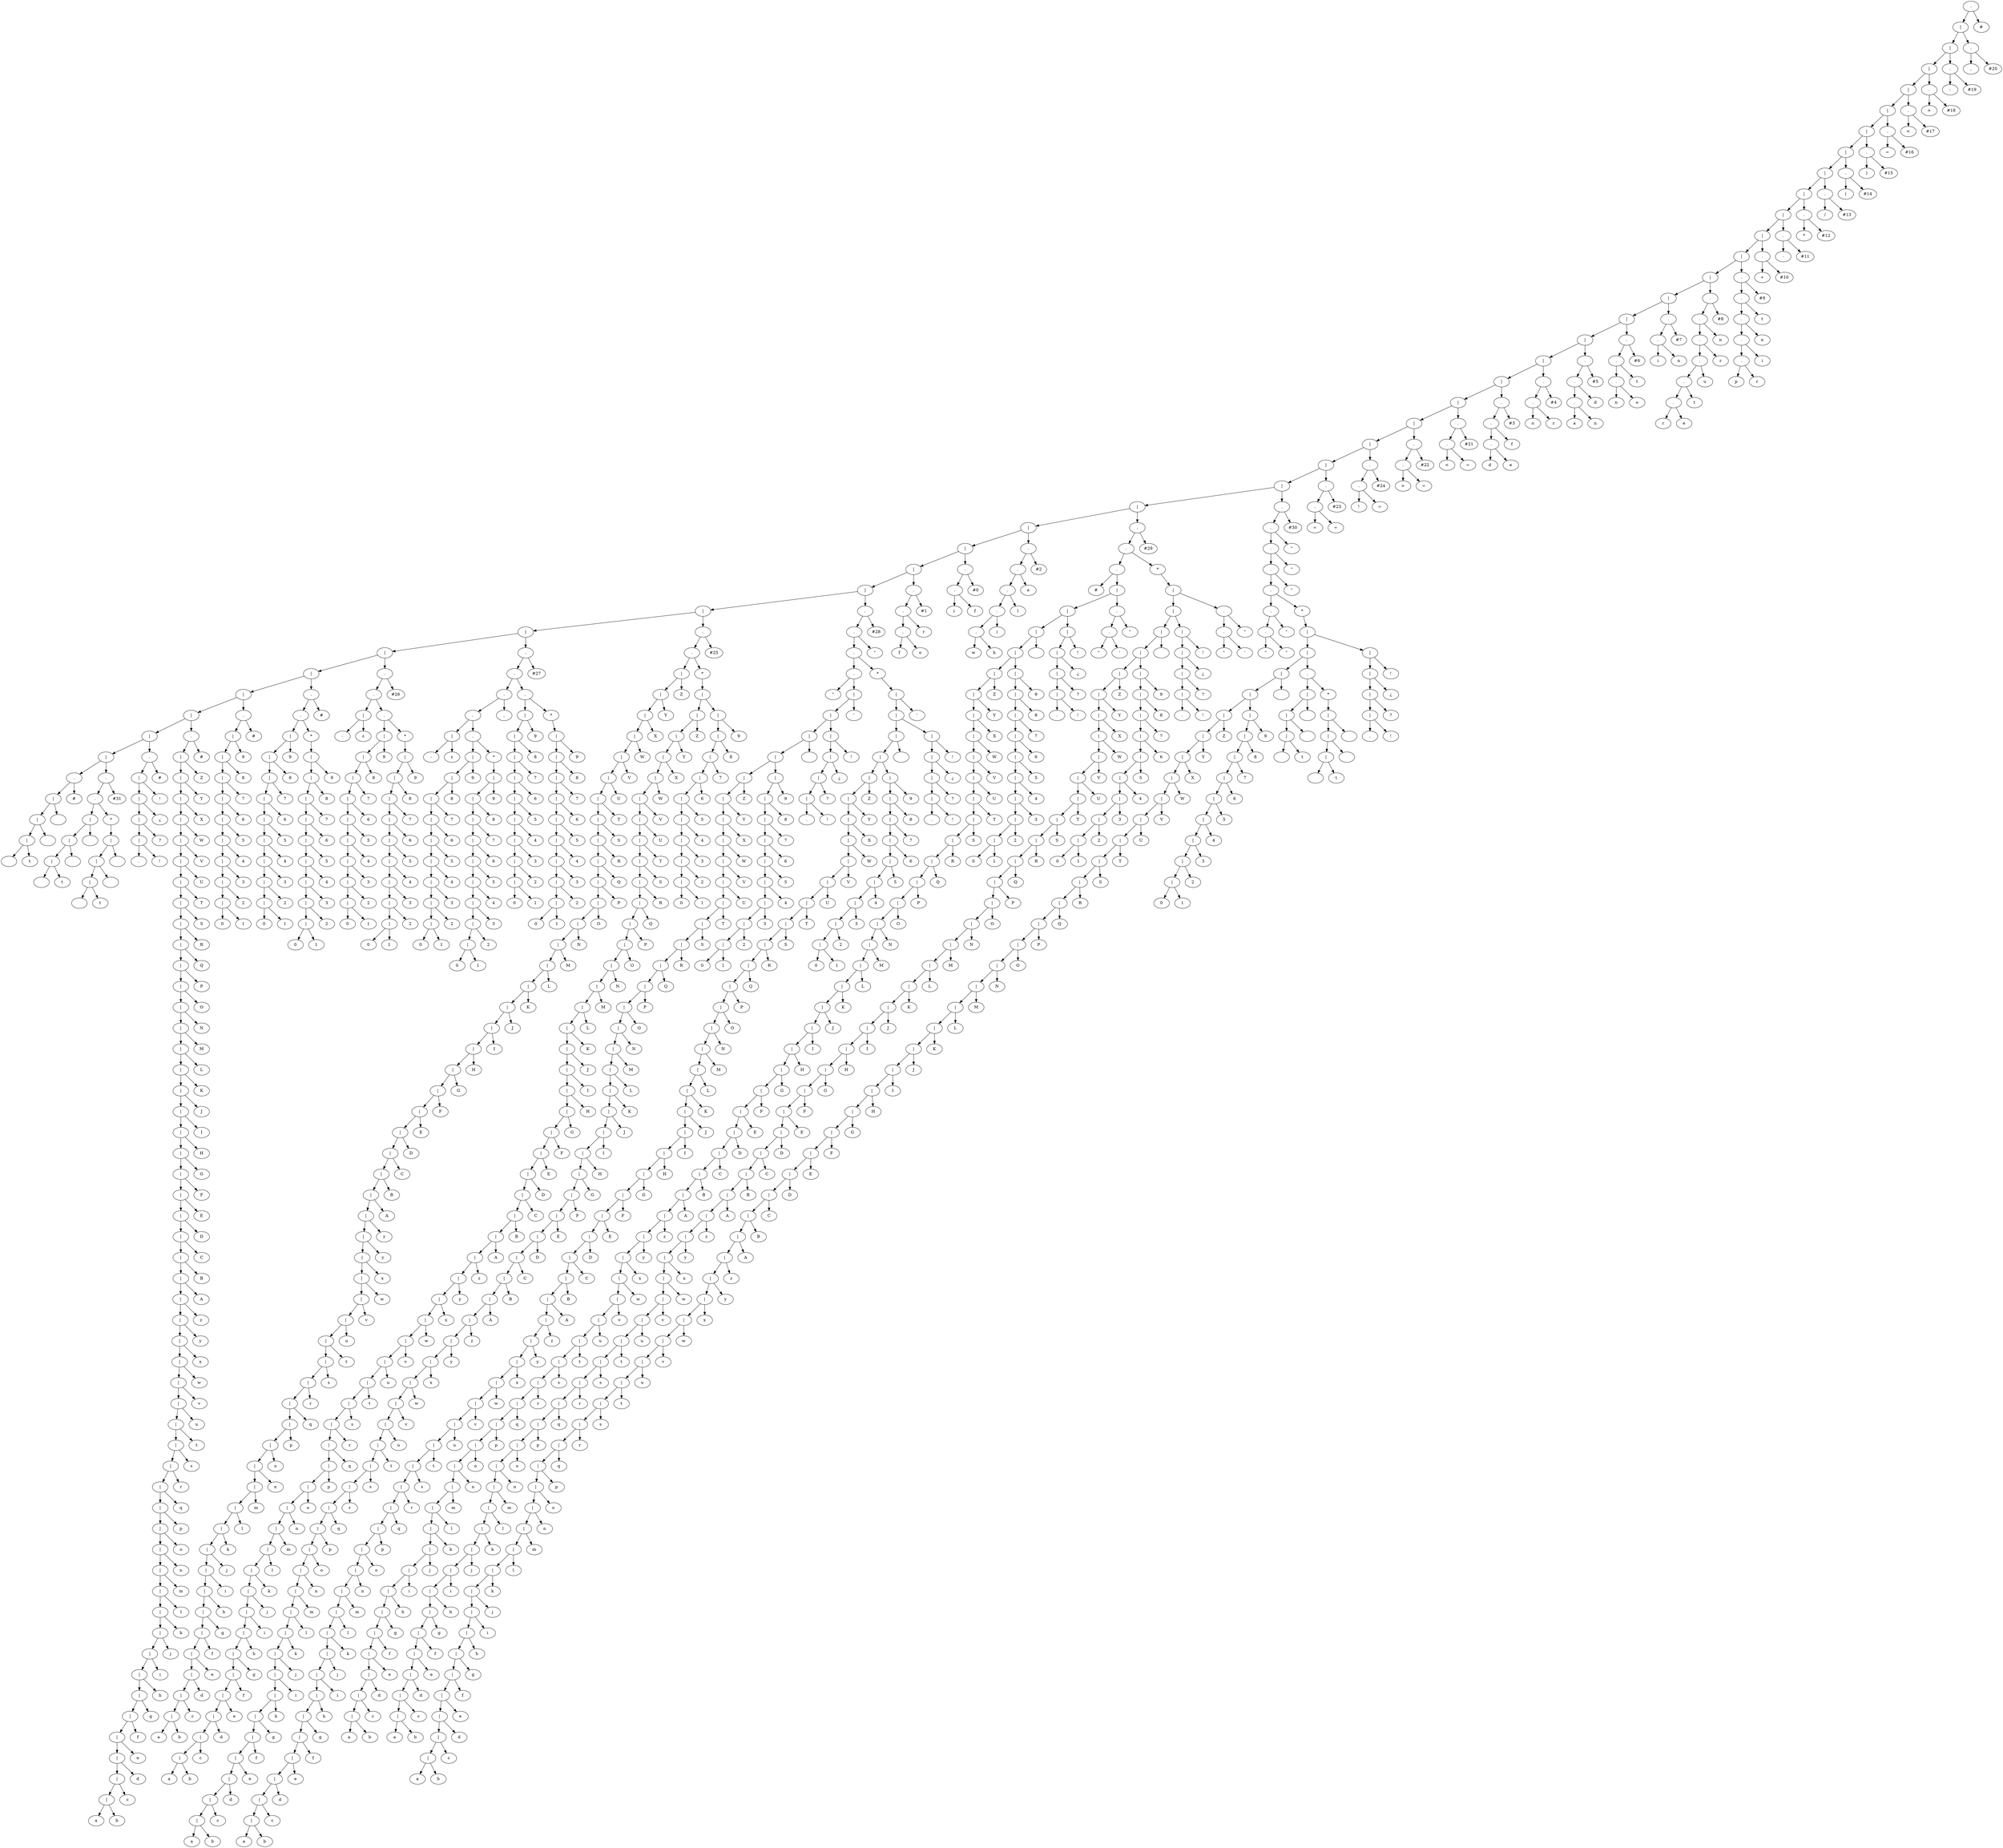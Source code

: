 digraph "AASintacticTree/SintacticTree" {
	A0 [label="."]
	A1 [label="|"]
	A2 [label="|"]
	A3 [label="|"]
	A4 [label="|"]
	A5 [label="|"]
	A6 [label="|"]
	A7 [label="|"]
	A8 [label="|"]
	A9 [label="|"]
	A10 [label="|"]
	A11 [label="|"]
	A12 [label="|"]
	A13 [label="|"]
	A14 [label="|"]
	A15 [label="|"]
	A16 [label="|"]
	A17 [label="|"]
	A18 [label="|"]
	A19 [label="|"]
	A20 [label="|"]
	A21 [label="|"]
	A22 [label="|"]
	A23 [label="|"]
	A24 [label="|"]
	A25 [label="|"]
	A26 [label="|"]
	A27 [label="|"]
	A28 [label="|"]
	A29 [label="|"]
	A30 [label="|"]
	A31 [label="|"]
	A32 [label="|"]
	A33 [label="|"]
	A34 [label="|"]
	A35 [label="|"]
	A36 [label="|"]
	A37 [label="."]
	A38 [label="|"]
	A39 [label="|"]
	A40 [label="|"]
	A41 [label=" "]
	A42 [label="\t"]
	A43 [label="\n"]
	A44 [label="\r"]
	A45 [label="#"]
	A46 [label="."]
	A47 [label="."]
	A48 [label="|"]
	A49 [label="|"]
	A50 [label="|"]
	A51 [label=" "]
	A52 [label="\t"]
	A53 [label="\n"]
	A54 [label="\r"]
	A55 [label="*"]
	A56 [label="|"]
	A57 [label="|"]
	A58 [label="|"]
	A59 [label=" "]
	A60 [label="\t"]
	A61 [label="\n"]
	A62 [label="\r"]
	A63 [label="#31"]
	A64 [label="."]
	A65 [label="|"]
	A66 [label="|"]
	A67 [label="|"]
	A68 [label="|"]
	A69 [label="\."]
	A70 [label="!"]
	A71 [label="\?"]
	A72 [label="¿"]
	A73 [label="!"]
	A74 [label="#"]
	A75 [label="."]
	A76 [label="|"]
	A77 [label="|"]
	A78 [label="|"]
	A79 [label="|"]
	A80 [label="|"]
	A81 [label="|"]
	A82 [label="|"]
	A83 [label="|"]
	A84 [label="|"]
	A85 [label="|"]
	A86 [label="|"]
	A87 [label="|"]
	A88 [label="|"]
	A89 [label="|"]
	A90 [label="|"]
	A91 [label="|"]
	A92 [label="|"]
	A93 [label="|"]
	A94 [label="|"]
	A95 [label="|"]
	A96 [label="|"]
	A97 [label="|"]
	A98 [label="|"]
	A99 [label="|"]
	A100 [label="|"]
	A101 [label="|"]
	A102 [label="|"]
	A103 [label="|"]
	A104 [label="|"]
	A105 [label="|"]
	A106 [label="|"]
	A107 [label="|"]
	A108 [label="|"]
	A109 [label="|"]
	A110 [label="|"]
	A111 [label="|"]
	A112 [label="|"]
	A113 [label="|"]
	A114 [label="|"]
	A115 [label="|"]
	A116 [label="|"]
	A117 [label="|"]
	A118 [label="|"]
	A119 [label="|"]
	A120 [label="|"]
	A121 [label="|"]
	A122 [label="|"]
	A123 [label="|"]
	A124 [label="|"]
	A125 [label="|"]
	A126 [label="|"]
	A127 [label=a]
	A128 [label=b]
	A129 [label=c]
	A130 [label=d]
	A131 [label=e]
	A132 [label=f]
	A133 [label=g]
	A134 [label=h]
	A135 [label=i]
	A136 [label=j]
	A137 [label=k]
	A138 [label=l]
	A139 [label=m]
	A140 [label=n]
	A141 [label=o]
	A142 [label=p]
	A143 [label=q]
	A144 [label=r]
	A145 [label=s]
	A146 [label=t]
	A147 [label=u]
	A148 [label=v]
	A149 [label=w]
	A150 [label=x]
	A151 [label=y]
	A152 [label=z]
	A153 [label=A]
	A154 [label=B]
	A155 [label=C]
	A156 [label=D]
	A157 [label=E]
	A158 [label=F]
	A159 [label=G]
	A160 [label=H]
	A161 [label=I]
	A162 [label=J]
	A163 [label=K]
	A164 [label=L]
	A165 [label=M]
	A166 [label=N]
	A167 [label=O]
	A168 [label=P]
	A169 [label=Q]
	A170 [label=R]
	A171 [label=S]
	A172 [label=T]
	A173 [label=U]
	A174 [label=V]
	A175 [label=W]
	A176 [label=X]
	A177 [label=Y]
	A178 [label=Z]
	A179 [label="#"]
	A180 [label="."]
	A181 [label="|"]
	A182 [label="|"]
	A183 [label="|"]
	A184 [label="|"]
	A185 [label="|"]
	A186 [label="|"]
	A187 [label="|"]
	A188 [label="|"]
	A189 [label="|"]
	A190 [label=0]
	A191 [label=1]
	A192 [label=2]
	A193 [label=3]
	A194 [label=4]
	A195 [label=5]
	A196 [label=6]
	A197 [label=7]
	A198 [label=8]
	A199 [label=9]
	A200 [label="#"]
	A201 [label="."]
	A202 [label="."]
	A203 [label="|"]
	A204 [label="|"]
	A205 [label="|"]
	A206 [label="|"]
	A207 [label="|"]
	A208 [label="|"]
	A209 [label="|"]
	A210 [label="|"]
	A211 [label="|"]
	A212 [label=0]
	A213 [label=1]
	A214 [label=2]
	A215 [label=3]
	A216 [label=4]
	A217 [label=5]
	A218 [label=6]
	A219 [label=7]
	A220 [label=8]
	A221 [label=9]
	A222 [label="*"]
	A223 [label="|"]
	A224 [label="|"]
	A225 [label="|"]
	A226 [label="|"]
	A227 [label="|"]
	A228 [label="|"]
	A229 [label="|"]
	A230 [label="|"]
	A231 [label="|"]
	A232 [label=0]
	A233 [label=1]
	A234 [label=2]
	A235 [label=3]
	A236 [label=4]
	A237 [label=5]
	A238 [label=6]
	A239 [label=7]
	A240 [label=8]
	A241 [label=9]
	A242 [label="#"]
	A243 [label="."]
	A244 [label="."]
	A245 [label="|"]
	A246 [label="-"]
	A247 [label="ε"]
	A248 [label="."]
	A249 [label="|"]
	A250 [label="|"]
	A251 [label="|"]
	A252 [label="|"]
	A253 [label="|"]
	A254 [label="|"]
	A255 [label="|"]
	A256 [label="|"]
	A257 [label="|"]
	A258 [label=0]
	A259 [label=1]
	A260 [label=2]
	A261 [label=3]
	A262 [label=4]
	A263 [label=5]
	A264 [label=6]
	A265 [label=7]
	A266 [label=8]
	A267 [label=9]
	A268 [label="*"]
	A269 [label="|"]
	A270 [label="|"]
	A271 [label="|"]
	A272 [label="|"]
	A273 [label="|"]
	A274 [label="|"]
	A275 [label="|"]
	A276 [label="|"]
	A277 [label="|"]
	A278 [label=0]
	A279 [label=1]
	A280 [label=2]
	A281 [label=3]
	A282 [label=4]
	A283 [label=5]
	A284 [label=6]
	A285 [label=7]
	A286 [label=8]
	A287 [label=9]
	A288 [label="#26"]
	A289 [label="."]
	A290 [label="."]
	A291 [label="."]
	A292 [label="."]
	A293 [label="|"]
	A294 [label="-"]
	A295 [label="ε"]
	A296 [label="."]
	A297 [label="|"]
	A298 [label="|"]
	A299 [label="|"]
	A300 [label="|"]
	A301 [label="|"]
	A302 [label="|"]
	A303 [label="|"]
	A304 [label="|"]
	A305 [label="|"]
	A306 [label=0]
	A307 [label=1]
	A308 [label=2]
	A309 [label=3]
	A310 [label=4]
	A311 [label=5]
	A312 [label=6]
	A313 [label=7]
	A314 [label=8]
	A315 [label=9]
	A316 [label="*"]
	A317 [label="|"]
	A318 [label="|"]
	A319 [label="|"]
	A320 [label="|"]
	A321 [label="|"]
	A322 [label="|"]
	A323 [label="|"]
	A324 [label="|"]
	A325 [label="|"]
	A326 [label=0]
	A327 [label=1]
	A328 [label=2]
	A329 [label=3]
	A330 [label=4]
	A331 [label=5]
	A332 [label=6]
	A333 [label=7]
	A334 [label=8]
	A335 [label=9]
	A336 [label=","]
	A337 [label="."]
	A338 [label="|"]
	A339 [label="|"]
	A340 [label="|"]
	A341 [label="|"]
	A342 [label="|"]
	A343 [label="|"]
	A344 [label="|"]
	A345 [label="|"]
	A346 [label="|"]
	A347 [label=0]
	A348 [label=1]
	A349 [label=2]
	A350 [label=3]
	A351 [label=4]
	A352 [label=5]
	A353 [label=6]
	A354 [label=7]
	A355 [label=8]
	A356 [label=9]
	A357 [label="*"]
	A358 [label="|"]
	A359 [label="|"]
	A360 [label="|"]
	A361 [label="|"]
	A362 [label="|"]
	A363 [label="|"]
	A364 [label="|"]
	A365 [label="|"]
	A366 [label="|"]
	A367 [label=0]
	A368 [label=1]
	A369 [label=2]
	A370 [label=3]
	A371 [label=4]
	A372 [label=5]
	A373 [label=6]
	A374 [label=7]
	A375 [label=8]
	A376 [label=9]
	A377 [label="#27"]
	A378 [label="."]
	A379 [label="."]
	A380 [label="|"]
	A381 [label="|"]
	A382 [label="|"]
	A383 [label="|"]
	A384 [label="|"]
	A385 [label="|"]
	A386 [label="|"]
	A387 [label="|"]
	A388 [label="|"]
	A389 [label="|"]
	A390 [label="|"]
	A391 [label="|"]
	A392 [label="|"]
	A393 [label="|"]
	A394 [label="|"]
	A395 [label="|"]
	A396 [label="|"]
	A397 [label="|"]
	A398 [label="|"]
	A399 [label="|"]
	A400 [label="|"]
	A401 [label="|"]
	A402 [label="|"]
	A403 [label="|"]
	A404 [label="|"]
	A405 [label="|"]
	A406 [label="|"]
	A407 [label="|"]
	A408 [label="|"]
	A409 [label="|"]
	A410 [label="|"]
	A411 [label="|"]
	A412 [label="|"]
	A413 [label="|"]
	A414 [label="|"]
	A415 [label="|"]
	A416 [label="|"]
	A417 [label="|"]
	A418 [label="|"]
	A419 [label="|"]
	A420 [label="|"]
	A421 [label="|"]
	A422 [label="|"]
	A423 [label="|"]
	A424 [label="|"]
	A425 [label="|"]
	A426 [label="|"]
	A427 [label="|"]
	A428 [label="|"]
	A429 [label="|"]
	A430 [label="|"]
	A431 [label=a]
	A432 [label=b]
	A433 [label=c]
	A434 [label=d]
	A435 [label=e]
	A436 [label=f]
	A437 [label=g]
	A438 [label=h]
	A439 [label=i]
	A440 [label=j]
	A441 [label=k]
	A442 [label=l]
	A443 [label=m]
	A444 [label=n]
	A445 [label=o]
	A446 [label=p]
	A447 [label=q]
	A448 [label=r]
	A449 [label=s]
	A450 [label=t]
	A451 [label=u]
	A452 [label=v]
	A453 [label=w]
	A454 [label=x]
	A455 [label=y]
	A456 [label=z]
	A457 [label=A]
	A458 [label=B]
	A459 [label=C]
	A460 [label=D]
	A461 [label=E]
	A462 [label=F]
	A463 [label=G]
	A464 [label=H]
	A465 [label=I]
	A466 [label=J]
	A467 [label=K]
	A468 [label=L]
	A469 [label=M]
	A470 [label=N]
	A471 [label=O]
	A472 [label=P]
	A473 [label=Q]
	A474 [label=R]
	A475 [label=S]
	A476 [label=T]
	A477 [label=U]
	A478 [label=V]
	A479 [label=W]
	A480 [label=X]
	A481 [label=Y]
	A482 [label=Z]
	A483 [label="*"]
	A484 [label="|"]
	A485 [label="|"]
	A486 [label="|"]
	A487 [label="|"]
	A488 [label="|"]
	A489 [label="|"]
	A490 [label="|"]
	A491 [label="|"]
	A492 [label="|"]
	A493 [label="|"]
	A494 [label="|"]
	A495 [label="|"]
	A496 [label="|"]
	A497 [label="|"]
	A498 [label="|"]
	A499 [label="|"]
	A500 [label="|"]
	A501 [label="|"]
	A502 [label="|"]
	A503 [label="|"]
	A504 [label="|"]
	A505 [label="|"]
	A506 [label="|"]
	A507 [label="|"]
	A508 [label="|"]
	A509 [label="|"]
	A510 [label="|"]
	A511 [label="|"]
	A512 [label="|"]
	A513 [label="|"]
	A514 [label="|"]
	A515 [label="|"]
	A516 [label="|"]
	A517 [label="|"]
	A518 [label="|"]
	A519 [label="|"]
	A520 [label="|"]
	A521 [label="|"]
	A522 [label="|"]
	A523 [label="|"]
	A524 [label="|"]
	A525 [label="|"]
	A526 [label="|"]
	A527 [label="|"]
	A528 [label="|"]
	A529 [label="|"]
	A530 [label="|"]
	A531 [label="|"]
	A532 [label="|"]
	A533 [label="|"]
	A534 [label="|"]
	A535 [label="|"]
	A536 [label=a]
	A537 [label=b]
	A538 [label=c]
	A539 [label=d]
	A540 [label=e]
	A541 [label=f]
	A542 [label=g]
	A543 [label=h]
	A544 [label=i]
	A545 [label=j]
	A546 [label=k]
	A547 [label=l]
	A548 [label=m]
	A549 [label=n]
	A550 [label=o]
	A551 [label=p]
	A552 [label=q]
	A553 [label=r]
	A554 [label=s]
	A555 [label=t]
	A556 [label=u]
	A557 [label=v]
	A558 [label=w]
	A559 [label=x]
	A560 [label=y]
	A561 [label=z]
	A562 [label=A]
	A563 [label=B]
	A564 [label=C]
	A565 [label=D]
	A566 [label=E]
	A567 [label=F]
	A568 [label=G]
	A569 [label=H]
	A570 [label=I]
	A571 [label=J]
	A572 [label=K]
	A573 [label=L]
	A574 [label=M]
	A575 [label=N]
	A576 [label=O]
	A577 [label=P]
	A578 [label=Q]
	A579 [label=R]
	A580 [label=S]
	A581 [label=T]
	A582 [label=U]
	A583 [label=V]
	A584 [label=W]
	A585 [label=X]
	A586 [label=Y]
	A587 [label=Z]
	A588 [label="|"]
	A589 [label="|"]
	A590 [label="|"]
	A591 [label="|"]
	A592 [label="|"]
	A593 [label="|"]
	A594 [label="|"]
	A595 [label="|"]
	A596 [label="|"]
	A597 [label=0]
	A598 [label=1]
	A599 [label=2]
	A600 [label=3]
	A601 [label=4]
	A602 [label=5]
	A603 [label=6]
	A604 [label=7]
	A605 [label=8]
	A606 [label=9]
	A607 [label="#25"]
	A608 [label="."]
	A609 [label="."]
	A610 [label="."]
	A611 [label="."]
	A612 [label="\""]
	A613 [label="|"]
	A614 [label="|"]
	A615 [label="|"]
	A616 [label="|"]
	A617 [label="|"]
	A618 [label="|"]
	A619 [label="|"]
	A620 [label="|"]
	A621 [label="|"]
	A622 [label="|"]
	A623 [label="|"]
	A624 [label="|"]
	A625 [label="|"]
	A626 [label="|"]
	A627 [label="|"]
	A628 [label="|"]
	A629 [label="|"]
	A630 [label="|"]
	A631 [label="|"]
	A632 [label="|"]
	A633 [label="|"]
	A634 [label="|"]
	A635 [label="|"]
	A636 [label="|"]
	A637 [label="|"]
	A638 [label="|"]
	A639 [label="|"]
	A640 [label="|"]
	A641 [label="|"]
	A642 [label="|"]
	A643 [label="|"]
	A644 [label="|"]
	A645 [label="|"]
	A646 [label="|"]
	A647 [label="|"]
	A648 [label="|"]
	A649 [label="|"]
	A650 [label="|"]
	A651 [label="|"]
	A652 [label="|"]
	A653 [label="|"]
	A654 [label="|"]
	A655 [label="|"]
	A656 [label="|"]
	A657 [label="|"]
	A658 [label="|"]
	A659 [label="|"]
	A660 [label="|"]
	A661 [label="|"]
	A662 [label="|"]
	A663 [label="|"]
	A664 [label="|"]
	A665 [label="|"]
	A666 [label="|"]
	A667 [label="|"]
	A668 [label=a]
	A669 [label=b]
	A670 [label=c]
	A671 [label=d]
	A672 [label=e]
	A673 [label=f]
	A674 [label=g]
	A675 [label=h]
	A676 [label=i]
	A677 [label=j]
	A678 [label=k]
	A679 [label=l]
	A680 [label=m]
	A681 [label=n]
	A682 [label=o]
	A683 [label=p]
	A684 [label=q]
	A685 [label=r]
	A686 [label=s]
	A687 [label=t]
	A688 [label=u]
	A689 [label=v]
	A690 [label=w]
	A691 [label=x]
	A692 [label=y]
	A693 [label=z]
	A694 [label=A]
	A695 [label=B]
	A696 [label=C]
	A697 [label=D]
	A698 [label=E]
	A699 [label=F]
	A700 [label=G]
	A701 [label=H]
	A702 [label=I]
	A703 [label=J]
	A704 [label=K]
	A705 [label=L]
	A706 [label=M]
	A707 [label=N]
	A708 [label=O]
	A709 [label=P]
	A710 [label=Q]
	A711 [label=R]
	A712 [label=S]
	A713 [label=T]
	A714 [label=U]
	A715 [label=V]
	A716 [label=W]
	A717 [label=X]
	A718 [label=Y]
	A719 [label=Z]
	A720 [label="|"]
	A721 [label="|"]
	A722 [label="|"]
	A723 [label="|"]
	A724 [label="|"]
	A725 [label="|"]
	A726 [label="|"]
	A727 [label="|"]
	A728 [label="|"]
	A729 [label=0]
	A730 [label=1]
	A731 [label=2]
	A732 [label=3]
	A733 [label=4]
	A734 [label=5]
	A735 [label=6]
	A736 [label=7]
	A737 [label=8]
	A738 [label=9]
	A739 [label=" "]
	A740 [label="|"]
	A741 [label="|"]
	A742 [label="|"]
	A743 [label="|"]
	A744 [label="\."]
	A745 [label="!"]
	A746 [label="\?"]
	A747 [label="¿"]
	A748 [label="!"]
	A749 [label="\'"]
	A750 [label="*"]
	A751 [label="|"]
	A752 [label="|"]
	A753 [label="|"]
	A754 [label="|"]
	A755 [label="|"]
	A756 [label="|"]
	A757 [label="|"]
	A758 [label="|"]
	A759 [label="|"]
	A760 [label="|"]
	A761 [label="|"]
	A762 [label="|"]
	A763 [label="|"]
	A764 [label="|"]
	A765 [label="|"]
	A766 [label="|"]
	A767 [label="|"]
	A768 [label="|"]
	A769 [label="|"]
	A770 [label="|"]
	A771 [label="|"]
	A772 [label="|"]
	A773 [label="|"]
	A774 [label="|"]
	A775 [label="|"]
	A776 [label="|"]
	A777 [label="|"]
	A778 [label="|"]
	A779 [label="|"]
	A780 [label="|"]
	A781 [label="|"]
	A782 [label="|"]
	A783 [label="|"]
	A784 [label="|"]
	A785 [label="|"]
	A786 [label="|"]
	A787 [label="|"]
	A788 [label="|"]
	A789 [label="|"]
	A790 [label="|"]
	A791 [label="|"]
	A792 [label="|"]
	A793 [label="|"]
	A794 [label="|"]
	A795 [label="|"]
	A796 [label="|"]
	A797 [label="|"]
	A798 [label="|"]
	A799 [label="|"]
	A800 [label="|"]
	A801 [label="|"]
	A802 [label="|"]
	A803 [label="|"]
	A804 [label="|"]
	A805 [label="|"]
	A806 [label=a]
	A807 [label=b]
	A808 [label=c]
	A809 [label=d]
	A810 [label=e]
	A811 [label=f]
	A812 [label=g]
	A813 [label=h]
	A814 [label=i]
	A815 [label=j]
	A816 [label=k]
	A817 [label=l]
	A818 [label=m]
	A819 [label=n]
	A820 [label=o]
	A821 [label=p]
	A822 [label=q]
	A823 [label=r]
	A824 [label=s]
	A825 [label=t]
	A826 [label=u]
	A827 [label=v]
	A828 [label=w]
	A829 [label=x]
	A830 [label=y]
	A831 [label=z]
	A832 [label=A]
	A833 [label=B]
	A834 [label=C]
	A835 [label=D]
	A836 [label=E]
	A837 [label=F]
	A838 [label=G]
	A839 [label=H]
	A840 [label=I]
	A841 [label=J]
	A842 [label=K]
	A843 [label=L]
	A844 [label=M]
	A845 [label=N]
	A846 [label=O]
	A847 [label=P]
	A848 [label=Q]
	A849 [label=R]
	A850 [label=S]
	A851 [label=T]
	A852 [label=U]
	A853 [label=V]
	A854 [label=W]
	A855 [label=X]
	A856 [label=Y]
	A857 [label=Z]
	A858 [label="|"]
	A859 [label="|"]
	A860 [label="|"]
	A861 [label="|"]
	A862 [label="|"]
	A863 [label="|"]
	A864 [label="|"]
	A865 [label="|"]
	A866 [label="|"]
	A867 [label=0]
	A868 [label=1]
	A869 [label=2]
	A870 [label=3]
	A871 [label=4]
	A872 [label=5]
	A873 [label=6]
	A874 [label=7]
	A875 [label=8]
	A876 [label=9]
	A877 [label=" "]
	A878 [label="|"]
	A879 [label="|"]
	A880 [label="|"]
	A881 [label="|"]
	A882 [label="\."]
	A883 [label="!"]
	A884 [label="\?"]
	A885 [label="¿"]
	A886 [label="!"]
	A887 [label="\'"]
	A888 [label="\""]
	A889 [label="#28"]
	A890 [label="."]
	A891 [label="."]
	A892 [label="."]
	A893 [label=f]
	A894 [label=o]
	A895 [label=r]
	A896 [label="#1"]
	A897 [label="."]
	A898 [label="."]
	A899 [label=i]
	A900 [label=f]
	A901 [label="#0"]
	A902 [label="."]
	A903 [label="."]
	A904 [label="."]
	A905 [label="."]
	A906 [label="."]
	A907 [label=w]
	A908 [label=h]
	A909 [label=i]
	A910 [label=l]
	A911 [label=e]
	A912 [label="#2"]
	A913 [label="."]
	A914 [label="."]
	A915 [label="."]
	A916 [label="\#"]
	A917 [label="|"]
	A918 [label="|"]
	A919 [label="|"]
	A920 [label="|"]
	A921 [label="|"]
	A922 [label="|"]
	A923 [label="|"]
	A924 [label="|"]
	A925 [label="|"]
	A926 [label="|"]
	A927 [label="|"]
	A928 [label="|"]
	A929 [label="|"]
	A930 [label="|"]
	A931 [label="|"]
	A932 [label="|"]
	A933 [label="|"]
	A934 [label="|"]
	A935 [label="|"]
	A936 [label="|"]
	A937 [label="|"]
	A938 [label="|"]
	A939 [label="|"]
	A940 [label="|"]
	A941 [label="|"]
	A942 [label="|"]
	A943 [label="|"]
	A944 [label="|"]
	A945 [label="|"]
	A946 [label="|"]
	A947 [label="|"]
	A948 [label="|"]
	A949 [label="|"]
	A950 [label="|"]
	A951 [label="|"]
	A952 [label="|"]
	A953 [label="|"]
	A954 [label="|"]
	A955 [label="|"]
	A956 [label="|"]
	A957 [label="|"]
	A958 [label="|"]
	A959 [label="|"]
	A960 [label="|"]
	A961 [label="|"]
	A962 [label="|"]
	A963 [label="|"]
	A964 [label="|"]
	A965 [label="|"]
	A966 [label="|"]
	A967 [label="|"]
	A968 [label="|"]
	A969 [label="|"]
	A970 [label="|"]
	A971 [label="|"]
	A972 [label=a]
	A973 [label=b]
	A974 [label=c]
	A975 [label=d]
	A976 [label=e]
	A977 [label=f]
	A978 [label=g]
	A979 [label=h]
	A980 [label=i]
	A981 [label=j]
	A982 [label=k]
	A983 [label=l]
	A984 [label=m]
	A985 [label=n]
	A986 [label=o]
	A987 [label=p]
	A988 [label=q]
	A989 [label=r]
	A990 [label=s]
	A991 [label=t]
	A992 [label=u]
	A993 [label=v]
	A994 [label=w]
	A995 [label=x]
	A996 [label=y]
	A997 [label=z]
	A998 [label=A]
	A999 [label=B]
	A1000 [label=C]
	A1001 [label=D]
	A1002 [label=E]
	A1003 [label=F]
	A1004 [label=G]
	A1005 [label=H]
	A1006 [label=I]
	A1007 [label=J]
	A1008 [label=K]
	A1009 [label=L]
	A1010 [label=M]
	A1011 [label=N]
	A1012 [label=O]
	A1013 [label=P]
	A1014 [label=Q]
	A1015 [label=R]
	A1016 [label=S]
	A1017 [label=T]
	A1018 [label=U]
	A1019 [label=V]
	A1020 [label=W]
	A1021 [label=X]
	A1022 [label=Y]
	A1023 [label=Z]
	A1024 [label="|"]
	A1025 [label="|"]
	A1026 [label="|"]
	A1027 [label="|"]
	A1028 [label="|"]
	A1029 [label="|"]
	A1030 [label="|"]
	A1031 [label="|"]
	A1032 [label="|"]
	A1033 [label=0]
	A1034 [label=1]
	A1035 [label=2]
	A1036 [label=3]
	A1037 [label=4]
	A1038 [label=5]
	A1039 [label=6]
	A1040 [label=7]
	A1041 [label=8]
	A1042 [label=9]
	A1043 [label=" "]
	A1044 [label="|"]
	A1045 [label="|"]
	A1046 [label="|"]
	A1047 [label="|"]
	A1048 [label="\."]
	A1049 [label="!"]
	A1050 [label="\?"]
	A1051 [label="¿"]
	A1052 [label="!"]
	A1053 [label="."]
	A1054 [label="."]
	A1055 [label="\""]
	A1056 [label="\'"]
	A1057 [label="\""]
	A1058 [label="*"]
	A1059 [label="|"]
	A1060 [label="|"]
	A1061 [label="|"]
	A1062 [label="|"]
	A1063 [label="|"]
	A1064 [label="|"]
	A1065 [label="|"]
	A1066 [label="|"]
	A1067 [label="|"]
	A1068 [label="|"]
	A1069 [label="|"]
	A1070 [label="|"]
	A1071 [label="|"]
	A1072 [label="|"]
	A1073 [label="|"]
	A1074 [label="|"]
	A1075 [label="|"]
	A1076 [label="|"]
	A1077 [label="|"]
	A1078 [label="|"]
	A1079 [label="|"]
	A1080 [label="|"]
	A1081 [label="|"]
	A1082 [label="|"]
	A1083 [label="|"]
	A1084 [label="|"]
	A1085 [label="|"]
	A1086 [label="|"]
	A1087 [label="|"]
	A1088 [label="|"]
	A1089 [label="|"]
	A1090 [label="|"]
	A1091 [label="|"]
	A1092 [label="|"]
	A1093 [label="|"]
	A1094 [label="|"]
	A1095 [label="|"]
	A1096 [label="|"]
	A1097 [label="|"]
	A1098 [label="|"]
	A1099 [label="|"]
	A1100 [label="|"]
	A1101 [label="|"]
	A1102 [label="|"]
	A1103 [label="|"]
	A1104 [label="|"]
	A1105 [label="|"]
	A1106 [label="|"]
	A1107 [label="|"]
	A1108 [label="|"]
	A1109 [label="|"]
	A1110 [label="|"]
	A1111 [label="|"]
	A1112 [label="|"]
	A1113 [label="|"]
	A1114 [label=a]
	A1115 [label=b]
	A1116 [label=c]
	A1117 [label=d]
	A1118 [label=e]
	A1119 [label=f]
	A1120 [label=g]
	A1121 [label=h]
	A1122 [label=i]
	A1123 [label=j]
	A1124 [label=k]
	A1125 [label=l]
	A1126 [label=m]
	A1127 [label=n]
	A1128 [label=o]
	A1129 [label=p]
	A1130 [label=q]
	A1131 [label=r]
	A1132 [label=s]
	A1133 [label=t]
	A1134 [label=u]
	A1135 [label=v]
	A1136 [label=w]
	A1137 [label=x]
	A1138 [label=y]
	A1139 [label=z]
	A1140 [label=A]
	A1141 [label=B]
	A1142 [label=C]
	A1143 [label=D]
	A1144 [label=E]
	A1145 [label=F]
	A1146 [label=G]
	A1147 [label=H]
	A1148 [label=I]
	A1149 [label=J]
	A1150 [label=K]
	A1151 [label=L]
	A1152 [label=M]
	A1153 [label=N]
	A1154 [label=O]
	A1155 [label=P]
	A1156 [label=Q]
	A1157 [label=R]
	A1158 [label=S]
	A1159 [label=T]
	A1160 [label=U]
	A1161 [label=V]
	A1162 [label=W]
	A1163 [label=X]
	A1164 [label=Y]
	A1165 [label=Z]
	A1166 [label="|"]
	A1167 [label="|"]
	A1168 [label="|"]
	A1169 [label="|"]
	A1170 [label="|"]
	A1171 [label="|"]
	A1172 [label="|"]
	A1173 [label="|"]
	A1174 [label="|"]
	A1175 [label=0]
	A1176 [label=1]
	A1177 [label=2]
	A1178 [label=3]
	A1179 [label=4]
	A1180 [label=5]
	A1181 [label=6]
	A1182 [label=7]
	A1183 [label=8]
	A1184 [label=9]
	A1185 [label=" "]
	A1186 [label="|"]
	A1187 [label="|"]
	A1188 [label="|"]
	A1189 [label="|"]
	A1190 [label="\."]
	A1191 [label="!"]
	A1192 [label="\?"]
	A1193 [label="¿"]
	A1194 [label="!"]
	A1195 [label="."]
	A1196 [label="."]
	A1197 [label="\""]
	A1198 [label="\'"]
	A1199 [label="\""]
	A1200 [label="#29"]
	A1201 [label="."]
	A1202 [label="."]
	A1203 [label="."]
	A1204 [label="."]
	A1205 [label="."]
	A1206 [label="."]
	A1207 [label="."]
	A1208 [label="\""]
	A1209 [label="\""]
	A1210 [label="\""]
	A1211 [label="*"]
	A1212 [label="|"]
	A1213 [label="|"]
	A1214 [label="|"]
	A1215 [label="|"]
	A1216 [label="|"]
	A1217 [label="|"]
	A1218 [label="|"]
	A1219 [label="|"]
	A1220 [label="|"]
	A1221 [label="|"]
	A1222 [label="|"]
	A1223 [label="|"]
	A1224 [label="|"]
	A1225 [label="|"]
	A1226 [label="|"]
	A1227 [label="|"]
	A1228 [label="|"]
	A1229 [label="|"]
	A1230 [label="|"]
	A1231 [label="|"]
	A1232 [label="|"]
	A1233 [label="|"]
	A1234 [label="|"]
	A1235 [label="|"]
	A1236 [label="|"]
	A1237 [label="|"]
	A1238 [label="|"]
	A1239 [label="|"]
	A1240 [label="|"]
	A1241 [label="|"]
	A1242 [label="|"]
	A1243 [label="|"]
	A1244 [label="|"]
	A1245 [label="|"]
	A1246 [label="|"]
	A1247 [label="|"]
	A1248 [label="|"]
	A1249 [label="|"]
	A1250 [label="|"]
	A1251 [label="|"]
	A1252 [label="|"]
	A1253 [label="|"]
	A1254 [label="|"]
	A1255 [label="|"]
	A1256 [label="|"]
	A1257 [label="|"]
	A1258 [label="|"]
	A1259 [label="|"]
	A1260 [label="|"]
	A1261 [label="|"]
	A1262 [label="|"]
	A1263 [label="|"]
	A1264 [label="|"]
	A1265 [label="|"]
	A1266 [label="|"]
	A1267 [label=a]
	A1268 [label=b]
	A1269 [label=c]
	A1270 [label=d]
	A1271 [label=e]
	A1272 [label=f]
	A1273 [label=g]
	A1274 [label=h]
	A1275 [label=i]
	A1276 [label=j]
	A1277 [label=k]
	A1278 [label=l]
	A1279 [label=m]
	A1280 [label=n]
	A1281 [label=o]
	A1282 [label=p]
	A1283 [label=q]
	A1284 [label=r]
	A1285 [label=s]
	A1286 [label=t]
	A1287 [label=u]
	A1288 [label=v]
	A1289 [label=w]
	A1290 [label=x]
	A1291 [label=y]
	A1292 [label=z]
	A1293 [label=A]
	A1294 [label=B]
	A1295 [label=C]
	A1296 [label=D]
	A1297 [label=E]
	A1298 [label=F]
	A1299 [label=G]
	A1300 [label=H]
	A1301 [label=I]
	A1302 [label=J]
	A1303 [label=K]
	A1304 [label=L]
	A1305 [label=M]
	A1306 [label=N]
	A1307 [label=O]
	A1308 [label=P]
	A1309 [label=Q]
	A1310 [label=R]
	A1311 [label=S]
	A1312 [label=T]
	A1313 [label=U]
	A1314 [label=V]
	A1315 [label=W]
	A1316 [label=X]
	A1317 [label=Y]
	A1318 [label=Z]
	A1319 [label="|"]
	A1320 [label="|"]
	A1321 [label="|"]
	A1322 [label="|"]
	A1323 [label="|"]
	A1324 [label="|"]
	A1325 [label="|"]
	A1326 [label="|"]
	A1327 [label="|"]
	A1328 [label=0]
	A1329 [label=1]
	A1330 [label=2]
	A1331 [label=3]
	A1332 [label=4]
	A1333 [label=5]
	A1334 [label=6]
	A1335 [label=7]
	A1336 [label=8]
	A1337 [label=9]
	A1338 [label=" "]
	A1339 [label="."]
	A1340 [label="|"]
	A1341 [label="|"]
	A1342 [label="|"]
	A1343 [label=" "]
	A1344 [label="\t"]
	A1345 [label="\n"]
	A1346 [label="\r"]
	A1347 [label="*"]
	A1348 [label="|"]
	A1349 [label="|"]
	A1350 [label="|"]
	A1351 [label=" "]
	A1352 [label="\t"]
	A1353 [label="\n"]
	A1354 [label="\r"]
	A1355 [label="|"]
	A1356 [label="|"]
	A1357 [label="|"]
	A1358 [label="|"]
	A1359 [label="\."]
	A1360 [label="!"]
	A1361 [label="\?"]
	A1362 [label="¿"]
	A1363 [label="!"]
	A1364 [label="\""]
	A1365 [label="\""]
	A1366 [label="\""]
	A1367 [label="#30"]
	A1368 [label="."]
	A1369 [label="."]
	A1370 [label="="]
	A1371 [label="="]
	A1372 [label="#23"]
	A1373 [label="."]
	A1374 [label="."]
	A1375 [label="!"]
	A1376 [label="="]
	A1377 [label="#24"]
	A1378 [label="."]
	A1379 [label="."]
	A1380 [label=">"]
	A1381 [label="="]
	A1382 [label="#22"]
	A1383 [label="."]
	A1384 [label="."]
	A1385 [label="<"]
	A1386 [label="="]
	A1387 [label="#21"]
	A1388 [label="."]
	A1389 [label="."]
	A1390 [label="."]
	A1391 [label=d]
	A1392 [label=e]
	A1393 [label=f]
	A1394 [label="#3"]
	A1395 [label="."]
	A1396 [label="."]
	A1397 [label=o]
	A1398 [label=r]
	A1399 [label="#4"]
	A1400 [label="."]
	A1401 [label="."]
	A1402 [label="."]
	A1403 [label=a]
	A1404 [label=n]
	A1405 [label=d]
	A1406 [label="#5"]
	A1407 [label="."]
	A1408 [label="."]
	A1409 [label="."]
	A1410 [label=n]
	A1411 [label=o]
	A1412 [label=t]
	A1413 [label="#6"]
	A1414 [label="."]
	A1415 [label="."]
	A1416 [label=i]
	A1417 [label=n]
	A1418 [label="#7"]
	A1419 [label="."]
	A1420 [label="."]
	A1421 [label="."]
	A1422 [label="."]
	A1423 [label="."]
	A1424 [label="."]
	A1425 [label=r]
	A1426 [label=e]
	A1427 [label=t]
	A1428 [label=u]
	A1429 [label=r]
	A1430 [label=n]
	A1431 [label="#8"]
	A1432 [label="."]
	A1433 [label="."]
	A1434 [label="."]
	A1435 [label="."]
	A1436 [label="."]
	A1437 [label=p]
	A1438 [label=r]
	A1439 [label=i]
	A1440 [label=n]
	A1441 [label=t]
	A1442 [label="#9"]
	A1443 [label="."]
	A1444 [label="\+"]
	A1445 [label="#10"]
	A1446 [label="."]
	A1447 [label="-"]
	A1448 [label="#11"]
	A1449 [label="."]
	A1450 [label="\*"]
	A1451 [label="#12"]
	A1452 [label="."]
	A1453 [label="/"]
	A1454 [label="#13"]
	A1455 [label="."]
	A1456 [label="\("]
	A1457 [label="#14"]
	A1458 [label="."]
	A1459 [label="\)"]
	A1460 [label="#15"]
	A1461 [label="."]
	A1462 [label="="]
	A1463 [label="#16"]
	A1464 [label="."]
	A1465 [label="<"]
	A1466 [label="#17"]
	A1467 [label="."]
	A1468 [label=">"]
	A1469 [label="#18"]
	A1470 [label="."]
	A1471 [label=":"]
	A1472 [label="#19"]
	A1473 [label="."]
	A1474 [label=","]
	A1475 [label="#20"]
	A1476 [label="#"]
	A40 -> A41
	A40 -> A42
	A39 -> A40
	A39 -> A43
	A38 -> A39
	A38 -> A44
	A37 -> A38
	A37 -> A45
	A36 -> A37
	A50 -> A51
	A50 -> A52
	A49 -> A50
	A49 -> A53
	A48 -> A49
	A48 -> A54
	A47 -> A48
	A58 -> A59
	A58 -> A60
	A57 -> A58
	A57 -> A61
	A56 -> A57
	A56 -> A62
	A55 -> A56
	A47 -> A55
	A46 -> A47
	A46 -> A63
	A36 -> A46
	A35 -> A36
	A68 -> A69
	A68 -> A70
	A67 -> A68
	A67 -> A71
	A66 -> A67
	A66 -> A72
	A65 -> A66
	A65 -> A73
	A64 -> A65
	A64 -> A74
	A35 -> A64
	A34 -> A35
	A126 -> A127
	A126 -> A128
	A125 -> A126
	A125 -> A129
	A124 -> A125
	A124 -> A130
	A123 -> A124
	A123 -> A131
	A122 -> A123
	A122 -> A132
	A121 -> A122
	A121 -> A133
	A120 -> A121
	A120 -> A134
	A119 -> A120
	A119 -> A135
	A118 -> A119
	A118 -> A136
	A117 -> A118
	A117 -> A137
	A116 -> A117
	A116 -> A138
	A115 -> A116
	A115 -> A139
	A114 -> A115
	A114 -> A140
	A113 -> A114
	A113 -> A141
	A112 -> A113
	A112 -> A142
	A111 -> A112
	A111 -> A143
	A110 -> A111
	A110 -> A144
	A109 -> A110
	A109 -> A145
	A108 -> A109
	A108 -> A146
	A107 -> A108
	A107 -> A147
	A106 -> A107
	A106 -> A148
	A105 -> A106
	A105 -> A149
	A104 -> A105
	A104 -> A150
	A103 -> A104
	A103 -> A151
	A102 -> A103
	A102 -> A152
	A101 -> A102
	A101 -> A153
	A100 -> A101
	A100 -> A154
	A99 -> A100
	A99 -> A155
	A98 -> A99
	A98 -> A156
	A97 -> A98
	A97 -> A157
	A96 -> A97
	A96 -> A158
	A95 -> A96
	A95 -> A159
	A94 -> A95
	A94 -> A160
	A93 -> A94
	A93 -> A161
	A92 -> A93
	A92 -> A162
	A91 -> A92
	A91 -> A163
	A90 -> A91
	A90 -> A164
	A89 -> A90
	A89 -> A165
	A88 -> A89
	A88 -> A166
	A87 -> A88
	A87 -> A167
	A86 -> A87
	A86 -> A168
	A85 -> A86
	A85 -> A169
	A84 -> A85
	A84 -> A170
	A83 -> A84
	A83 -> A171
	A82 -> A83
	A82 -> A172
	A81 -> A82
	A81 -> A173
	A80 -> A81
	A80 -> A174
	A79 -> A80
	A79 -> A175
	A78 -> A79
	A78 -> A176
	A77 -> A78
	A77 -> A177
	A76 -> A77
	A76 -> A178
	A75 -> A76
	A75 -> A179
	A34 -> A75
	A33 -> A34
	A189 -> A190
	A189 -> A191
	A188 -> A189
	A188 -> A192
	A187 -> A188
	A187 -> A193
	A186 -> A187
	A186 -> A194
	A185 -> A186
	A185 -> A195
	A184 -> A185
	A184 -> A196
	A183 -> A184
	A183 -> A197
	A182 -> A183
	A182 -> A198
	A181 -> A182
	A181 -> A199
	A180 -> A181
	A180 -> A200
	A33 -> A180
	A32 -> A33
	A211 -> A212
	A211 -> A213
	A210 -> A211
	A210 -> A214
	A209 -> A210
	A209 -> A215
	A208 -> A209
	A208 -> A216
	A207 -> A208
	A207 -> A217
	A206 -> A207
	A206 -> A218
	A205 -> A206
	A205 -> A219
	A204 -> A205
	A204 -> A220
	A203 -> A204
	A203 -> A221
	A202 -> A203
	A231 -> A232
	A231 -> A233
	A230 -> A231
	A230 -> A234
	A229 -> A230
	A229 -> A235
	A228 -> A229
	A228 -> A236
	A227 -> A228
	A227 -> A237
	A226 -> A227
	A226 -> A238
	A225 -> A226
	A225 -> A239
	A224 -> A225
	A224 -> A240
	A223 -> A224
	A223 -> A241
	A222 -> A223
	A202 -> A222
	A201 -> A202
	A201 -> A242
	A32 -> A201
	A31 -> A32
	A245 -> A246
	A245 -> A247
	A244 -> A245
	A257 -> A258
	A257 -> A259
	A256 -> A257
	A256 -> A260
	A255 -> A256
	A255 -> A261
	A254 -> A255
	A254 -> A262
	A253 -> A254
	A253 -> A263
	A252 -> A253
	A252 -> A264
	A251 -> A252
	A251 -> A265
	A250 -> A251
	A250 -> A266
	A249 -> A250
	A249 -> A267
	A248 -> A249
	A277 -> A278
	A277 -> A279
	A276 -> A277
	A276 -> A280
	A275 -> A276
	A275 -> A281
	A274 -> A275
	A274 -> A282
	A273 -> A274
	A273 -> A283
	A272 -> A273
	A272 -> A284
	A271 -> A272
	A271 -> A285
	A270 -> A271
	A270 -> A286
	A269 -> A270
	A269 -> A287
	A268 -> A269
	A248 -> A268
	A244 -> A248
	A243 -> A244
	A243 -> A288
	A31 -> A243
	A30 -> A31
	A293 -> A294
	A293 -> A295
	A292 -> A293
	A305 -> A306
	A305 -> A307
	A304 -> A305
	A304 -> A308
	A303 -> A304
	A303 -> A309
	A302 -> A303
	A302 -> A310
	A301 -> A302
	A301 -> A311
	A300 -> A301
	A300 -> A312
	A299 -> A300
	A299 -> A313
	A298 -> A299
	A298 -> A314
	A297 -> A298
	A297 -> A315
	A296 -> A297
	A325 -> A326
	A325 -> A327
	A324 -> A325
	A324 -> A328
	A323 -> A324
	A323 -> A329
	A322 -> A323
	A322 -> A330
	A321 -> A322
	A321 -> A331
	A320 -> A321
	A320 -> A332
	A319 -> A320
	A319 -> A333
	A318 -> A319
	A318 -> A334
	A317 -> A318
	A317 -> A335
	A316 -> A317
	A296 -> A316
	A292 -> A296
	A291 -> A292
	A291 -> A336
	A290 -> A291
	A346 -> A347
	A346 -> A348
	A345 -> A346
	A345 -> A349
	A344 -> A345
	A344 -> A350
	A343 -> A344
	A343 -> A351
	A342 -> A343
	A342 -> A352
	A341 -> A342
	A341 -> A353
	A340 -> A341
	A340 -> A354
	A339 -> A340
	A339 -> A355
	A338 -> A339
	A338 -> A356
	A337 -> A338
	A366 -> A367
	A366 -> A368
	A365 -> A366
	A365 -> A369
	A364 -> A365
	A364 -> A370
	A363 -> A364
	A363 -> A371
	A362 -> A363
	A362 -> A372
	A361 -> A362
	A361 -> A373
	A360 -> A361
	A360 -> A374
	A359 -> A360
	A359 -> A375
	A358 -> A359
	A358 -> A376
	A357 -> A358
	A337 -> A357
	A290 -> A337
	A289 -> A290
	A289 -> A377
	A30 -> A289
	A29 -> A30
	A430 -> A431
	A430 -> A432
	A429 -> A430
	A429 -> A433
	A428 -> A429
	A428 -> A434
	A427 -> A428
	A427 -> A435
	A426 -> A427
	A426 -> A436
	A425 -> A426
	A425 -> A437
	A424 -> A425
	A424 -> A438
	A423 -> A424
	A423 -> A439
	A422 -> A423
	A422 -> A440
	A421 -> A422
	A421 -> A441
	A420 -> A421
	A420 -> A442
	A419 -> A420
	A419 -> A443
	A418 -> A419
	A418 -> A444
	A417 -> A418
	A417 -> A445
	A416 -> A417
	A416 -> A446
	A415 -> A416
	A415 -> A447
	A414 -> A415
	A414 -> A448
	A413 -> A414
	A413 -> A449
	A412 -> A413
	A412 -> A450
	A411 -> A412
	A411 -> A451
	A410 -> A411
	A410 -> A452
	A409 -> A410
	A409 -> A453
	A408 -> A409
	A408 -> A454
	A407 -> A408
	A407 -> A455
	A406 -> A407
	A406 -> A456
	A405 -> A406
	A405 -> A457
	A404 -> A405
	A404 -> A458
	A403 -> A404
	A403 -> A459
	A402 -> A403
	A402 -> A460
	A401 -> A402
	A401 -> A461
	A400 -> A401
	A400 -> A462
	A399 -> A400
	A399 -> A463
	A398 -> A399
	A398 -> A464
	A397 -> A398
	A397 -> A465
	A396 -> A397
	A396 -> A466
	A395 -> A396
	A395 -> A467
	A394 -> A395
	A394 -> A468
	A393 -> A394
	A393 -> A469
	A392 -> A393
	A392 -> A470
	A391 -> A392
	A391 -> A471
	A390 -> A391
	A390 -> A472
	A389 -> A390
	A389 -> A473
	A388 -> A389
	A388 -> A474
	A387 -> A388
	A387 -> A475
	A386 -> A387
	A386 -> A476
	A385 -> A386
	A385 -> A477
	A384 -> A385
	A384 -> A478
	A383 -> A384
	A383 -> A479
	A382 -> A383
	A382 -> A480
	A381 -> A382
	A381 -> A481
	A380 -> A381
	A380 -> A482
	A379 -> A380
	A535 -> A536
	A535 -> A537
	A534 -> A535
	A534 -> A538
	A533 -> A534
	A533 -> A539
	A532 -> A533
	A532 -> A540
	A531 -> A532
	A531 -> A541
	A530 -> A531
	A530 -> A542
	A529 -> A530
	A529 -> A543
	A528 -> A529
	A528 -> A544
	A527 -> A528
	A527 -> A545
	A526 -> A527
	A526 -> A546
	A525 -> A526
	A525 -> A547
	A524 -> A525
	A524 -> A548
	A523 -> A524
	A523 -> A549
	A522 -> A523
	A522 -> A550
	A521 -> A522
	A521 -> A551
	A520 -> A521
	A520 -> A552
	A519 -> A520
	A519 -> A553
	A518 -> A519
	A518 -> A554
	A517 -> A518
	A517 -> A555
	A516 -> A517
	A516 -> A556
	A515 -> A516
	A515 -> A557
	A514 -> A515
	A514 -> A558
	A513 -> A514
	A513 -> A559
	A512 -> A513
	A512 -> A560
	A511 -> A512
	A511 -> A561
	A510 -> A511
	A510 -> A562
	A509 -> A510
	A509 -> A563
	A508 -> A509
	A508 -> A564
	A507 -> A508
	A507 -> A565
	A506 -> A507
	A506 -> A566
	A505 -> A506
	A505 -> A567
	A504 -> A505
	A504 -> A568
	A503 -> A504
	A503 -> A569
	A502 -> A503
	A502 -> A570
	A501 -> A502
	A501 -> A571
	A500 -> A501
	A500 -> A572
	A499 -> A500
	A499 -> A573
	A498 -> A499
	A498 -> A574
	A497 -> A498
	A497 -> A575
	A496 -> A497
	A496 -> A576
	A495 -> A496
	A495 -> A577
	A494 -> A495
	A494 -> A578
	A493 -> A494
	A493 -> A579
	A492 -> A493
	A492 -> A580
	A491 -> A492
	A491 -> A581
	A490 -> A491
	A490 -> A582
	A489 -> A490
	A489 -> A583
	A488 -> A489
	A488 -> A584
	A487 -> A488
	A487 -> A585
	A486 -> A487
	A486 -> A586
	A485 -> A486
	A485 -> A587
	A484 -> A485
	A596 -> A597
	A596 -> A598
	A595 -> A596
	A595 -> A599
	A594 -> A595
	A594 -> A600
	A593 -> A594
	A593 -> A601
	A592 -> A593
	A592 -> A602
	A591 -> A592
	A591 -> A603
	A590 -> A591
	A590 -> A604
	A589 -> A590
	A589 -> A605
	A588 -> A589
	A588 -> A606
	A484 -> A588
	A483 -> A484
	A379 -> A483
	A378 -> A379
	A378 -> A607
	A29 -> A378
	A28 -> A29
	A611 -> A612
	A667 -> A668
	A667 -> A669
	A666 -> A667
	A666 -> A670
	A665 -> A666
	A665 -> A671
	A664 -> A665
	A664 -> A672
	A663 -> A664
	A663 -> A673
	A662 -> A663
	A662 -> A674
	A661 -> A662
	A661 -> A675
	A660 -> A661
	A660 -> A676
	A659 -> A660
	A659 -> A677
	A658 -> A659
	A658 -> A678
	A657 -> A658
	A657 -> A679
	A656 -> A657
	A656 -> A680
	A655 -> A656
	A655 -> A681
	A654 -> A655
	A654 -> A682
	A653 -> A654
	A653 -> A683
	A652 -> A653
	A652 -> A684
	A651 -> A652
	A651 -> A685
	A650 -> A651
	A650 -> A686
	A649 -> A650
	A649 -> A687
	A648 -> A649
	A648 -> A688
	A647 -> A648
	A647 -> A689
	A646 -> A647
	A646 -> A690
	A645 -> A646
	A645 -> A691
	A644 -> A645
	A644 -> A692
	A643 -> A644
	A643 -> A693
	A642 -> A643
	A642 -> A694
	A641 -> A642
	A641 -> A695
	A640 -> A641
	A640 -> A696
	A639 -> A640
	A639 -> A697
	A638 -> A639
	A638 -> A698
	A637 -> A638
	A637 -> A699
	A636 -> A637
	A636 -> A700
	A635 -> A636
	A635 -> A701
	A634 -> A635
	A634 -> A702
	A633 -> A634
	A633 -> A703
	A632 -> A633
	A632 -> A704
	A631 -> A632
	A631 -> A705
	A630 -> A631
	A630 -> A706
	A629 -> A630
	A629 -> A707
	A628 -> A629
	A628 -> A708
	A627 -> A628
	A627 -> A709
	A626 -> A627
	A626 -> A710
	A625 -> A626
	A625 -> A711
	A624 -> A625
	A624 -> A712
	A623 -> A624
	A623 -> A713
	A622 -> A623
	A622 -> A714
	A621 -> A622
	A621 -> A715
	A620 -> A621
	A620 -> A716
	A619 -> A620
	A619 -> A717
	A618 -> A619
	A618 -> A718
	A617 -> A618
	A617 -> A719
	A616 -> A617
	A728 -> A729
	A728 -> A730
	A727 -> A728
	A727 -> A731
	A726 -> A727
	A726 -> A732
	A725 -> A726
	A725 -> A733
	A724 -> A725
	A724 -> A734
	A723 -> A724
	A723 -> A735
	A722 -> A723
	A722 -> A736
	A721 -> A722
	A721 -> A737
	A720 -> A721
	A720 -> A738
	A616 -> A720
	A615 -> A616
	A615 -> A739
	A614 -> A615
	A743 -> A744
	A743 -> A745
	A742 -> A743
	A742 -> A746
	A741 -> A742
	A741 -> A747
	A740 -> A741
	A740 -> A748
	A614 -> A740
	A613 -> A614
	A613 -> A749
	A611 -> A613
	A610 -> A611
	A805 -> A806
	A805 -> A807
	A804 -> A805
	A804 -> A808
	A803 -> A804
	A803 -> A809
	A802 -> A803
	A802 -> A810
	A801 -> A802
	A801 -> A811
	A800 -> A801
	A800 -> A812
	A799 -> A800
	A799 -> A813
	A798 -> A799
	A798 -> A814
	A797 -> A798
	A797 -> A815
	A796 -> A797
	A796 -> A816
	A795 -> A796
	A795 -> A817
	A794 -> A795
	A794 -> A818
	A793 -> A794
	A793 -> A819
	A792 -> A793
	A792 -> A820
	A791 -> A792
	A791 -> A821
	A790 -> A791
	A790 -> A822
	A789 -> A790
	A789 -> A823
	A788 -> A789
	A788 -> A824
	A787 -> A788
	A787 -> A825
	A786 -> A787
	A786 -> A826
	A785 -> A786
	A785 -> A827
	A784 -> A785
	A784 -> A828
	A783 -> A784
	A783 -> A829
	A782 -> A783
	A782 -> A830
	A781 -> A782
	A781 -> A831
	A780 -> A781
	A780 -> A832
	A779 -> A780
	A779 -> A833
	A778 -> A779
	A778 -> A834
	A777 -> A778
	A777 -> A835
	A776 -> A777
	A776 -> A836
	A775 -> A776
	A775 -> A837
	A774 -> A775
	A774 -> A838
	A773 -> A774
	A773 -> A839
	A772 -> A773
	A772 -> A840
	A771 -> A772
	A771 -> A841
	A770 -> A771
	A770 -> A842
	A769 -> A770
	A769 -> A843
	A768 -> A769
	A768 -> A844
	A767 -> A768
	A767 -> A845
	A766 -> A767
	A766 -> A846
	A765 -> A766
	A765 -> A847
	A764 -> A765
	A764 -> A848
	A763 -> A764
	A763 -> A849
	A762 -> A763
	A762 -> A850
	A761 -> A762
	A761 -> A851
	A760 -> A761
	A760 -> A852
	A759 -> A760
	A759 -> A853
	A758 -> A759
	A758 -> A854
	A757 -> A758
	A757 -> A855
	A756 -> A757
	A756 -> A856
	A755 -> A756
	A755 -> A857
	A754 -> A755
	A866 -> A867
	A866 -> A868
	A865 -> A866
	A865 -> A869
	A864 -> A865
	A864 -> A870
	A863 -> A864
	A863 -> A871
	A862 -> A863
	A862 -> A872
	A861 -> A862
	A861 -> A873
	A860 -> A861
	A860 -> A874
	A859 -> A860
	A859 -> A875
	A858 -> A859
	A858 -> A876
	A754 -> A858
	A753 -> A754
	A753 -> A877
	A752 -> A753
	A881 -> A882
	A881 -> A883
	A880 -> A881
	A880 -> A884
	A879 -> A880
	A879 -> A885
	A878 -> A879
	A878 -> A886
	A752 -> A878
	A751 -> A752
	A751 -> A887
	A750 -> A751
	A610 -> A750
	A609 -> A610
	A609 -> A888
	A608 -> A609
	A608 -> A889
	A28 -> A608
	A27 -> A28
	A892 -> A893
	A892 -> A894
	A891 -> A892
	A891 -> A895
	A890 -> A891
	A890 -> A896
	A27 -> A890
	A26 -> A27
	A898 -> A899
	A898 -> A900
	A897 -> A898
	A897 -> A901
	A26 -> A897
	A25 -> A26
	A906 -> A907
	A906 -> A908
	A905 -> A906
	A905 -> A909
	A904 -> A905
	A904 -> A910
	A903 -> A904
	A903 -> A911
	A902 -> A903
	A902 -> A912
	A25 -> A902
	A24 -> A25
	A915 -> A916
	A971 -> A972
	A971 -> A973
	A970 -> A971
	A970 -> A974
	A969 -> A970
	A969 -> A975
	A968 -> A969
	A968 -> A976
	A967 -> A968
	A967 -> A977
	A966 -> A967
	A966 -> A978
	A965 -> A966
	A965 -> A979
	A964 -> A965
	A964 -> A980
	A963 -> A964
	A963 -> A981
	A962 -> A963
	A962 -> A982
	A961 -> A962
	A961 -> A983
	A960 -> A961
	A960 -> A984
	A959 -> A960
	A959 -> A985
	A958 -> A959
	A958 -> A986
	A957 -> A958
	A957 -> A987
	A956 -> A957
	A956 -> A988
	A955 -> A956
	A955 -> A989
	A954 -> A955
	A954 -> A990
	A953 -> A954
	A953 -> A991
	A952 -> A953
	A952 -> A992
	A951 -> A952
	A951 -> A993
	A950 -> A951
	A950 -> A994
	A949 -> A950
	A949 -> A995
	A948 -> A949
	A948 -> A996
	A947 -> A948
	A947 -> A997
	A946 -> A947
	A946 -> A998
	A945 -> A946
	A945 -> A999
	A944 -> A945
	A944 -> A1000
	A943 -> A944
	A943 -> A1001
	A942 -> A943
	A942 -> A1002
	A941 -> A942
	A941 -> A1003
	A940 -> A941
	A940 -> A1004
	A939 -> A940
	A939 -> A1005
	A938 -> A939
	A938 -> A1006
	A937 -> A938
	A937 -> A1007
	A936 -> A937
	A936 -> A1008
	A935 -> A936
	A935 -> A1009
	A934 -> A935
	A934 -> A1010
	A933 -> A934
	A933 -> A1011
	A932 -> A933
	A932 -> A1012
	A931 -> A932
	A931 -> A1013
	A930 -> A931
	A930 -> A1014
	A929 -> A930
	A929 -> A1015
	A928 -> A929
	A928 -> A1016
	A927 -> A928
	A927 -> A1017
	A926 -> A927
	A926 -> A1018
	A925 -> A926
	A925 -> A1019
	A924 -> A925
	A924 -> A1020
	A923 -> A924
	A923 -> A1021
	A922 -> A923
	A922 -> A1022
	A921 -> A922
	A921 -> A1023
	A920 -> A921
	A1032 -> A1033
	A1032 -> A1034
	A1031 -> A1032
	A1031 -> A1035
	A1030 -> A1031
	A1030 -> A1036
	A1029 -> A1030
	A1029 -> A1037
	A1028 -> A1029
	A1028 -> A1038
	A1027 -> A1028
	A1027 -> A1039
	A1026 -> A1027
	A1026 -> A1040
	A1025 -> A1026
	A1025 -> A1041
	A1024 -> A1025
	A1024 -> A1042
	A920 -> A1024
	A919 -> A920
	A919 -> A1043
	A918 -> A919
	A1047 -> A1048
	A1047 -> A1049
	A1046 -> A1047
	A1046 -> A1050
	A1045 -> A1046
	A1045 -> A1051
	A1044 -> A1045
	A1044 -> A1052
	A918 -> A1044
	A917 -> A918
	A1054 -> A1055
	A1054 -> A1056
	A1053 -> A1054
	A1053 -> A1057
	A917 -> A1053
	A915 -> A917
	A914 -> A915
	A1113 -> A1114
	A1113 -> A1115
	A1112 -> A1113
	A1112 -> A1116
	A1111 -> A1112
	A1111 -> A1117
	A1110 -> A1111
	A1110 -> A1118
	A1109 -> A1110
	A1109 -> A1119
	A1108 -> A1109
	A1108 -> A1120
	A1107 -> A1108
	A1107 -> A1121
	A1106 -> A1107
	A1106 -> A1122
	A1105 -> A1106
	A1105 -> A1123
	A1104 -> A1105
	A1104 -> A1124
	A1103 -> A1104
	A1103 -> A1125
	A1102 -> A1103
	A1102 -> A1126
	A1101 -> A1102
	A1101 -> A1127
	A1100 -> A1101
	A1100 -> A1128
	A1099 -> A1100
	A1099 -> A1129
	A1098 -> A1099
	A1098 -> A1130
	A1097 -> A1098
	A1097 -> A1131
	A1096 -> A1097
	A1096 -> A1132
	A1095 -> A1096
	A1095 -> A1133
	A1094 -> A1095
	A1094 -> A1134
	A1093 -> A1094
	A1093 -> A1135
	A1092 -> A1093
	A1092 -> A1136
	A1091 -> A1092
	A1091 -> A1137
	A1090 -> A1091
	A1090 -> A1138
	A1089 -> A1090
	A1089 -> A1139
	A1088 -> A1089
	A1088 -> A1140
	A1087 -> A1088
	A1087 -> A1141
	A1086 -> A1087
	A1086 -> A1142
	A1085 -> A1086
	A1085 -> A1143
	A1084 -> A1085
	A1084 -> A1144
	A1083 -> A1084
	A1083 -> A1145
	A1082 -> A1083
	A1082 -> A1146
	A1081 -> A1082
	A1081 -> A1147
	A1080 -> A1081
	A1080 -> A1148
	A1079 -> A1080
	A1079 -> A1149
	A1078 -> A1079
	A1078 -> A1150
	A1077 -> A1078
	A1077 -> A1151
	A1076 -> A1077
	A1076 -> A1152
	A1075 -> A1076
	A1075 -> A1153
	A1074 -> A1075
	A1074 -> A1154
	A1073 -> A1074
	A1073 -> A1155
	A1072 -> A1073
	A1072 -> A1156
	A1071 -> A1072
	A1071 -> A1157
	A1070 -> A1071
	A1070 -> A1158
	A1069 -> A1070
	A1069 -> A1159
	A1068 -> A1069
	A1068 -> A1160
	A1067 -> A1068
	A1067 -> A1161
	A1066 -> A1067
	A1066 -> A1162
	A1065 -> A1066
	A1065 -> A1163
	A1064 -> A1065
	A1064 -> A1164
	A1063 -> A1064
	A1063 -> A1165
	A1062 -> A1063
	A1174 -> A1175
	A1174 -> A1176
	A1173 -> A1174
	A1173 -> A1177
	A1172 -> A1173
	A1172 -> A1178
	A1171 -> A1172
	A1171 -> A1179
	A1170 -> A1171
	A1170 -> A1180
	A1169 -> A1170
	A1169 -> A1181
	A1168 -> A1169
	A1168 -> A1182
	A1167 -> A1168
	A1167 -> A1183
	A1166 -> A1167
	A1166 -> A1184
	A1062 -> A1166
	A1061 -> A1062
	A1061 -> A1185
	A1060 -> A1061
	A1189 -> A1190
	A1189 -> A1191
	A1188 -> A1189
	A1188 -> A1192
	A1187 -> A1188
	A1187 -> A1193
	A1186 -> A1187
	A1186 -> A1194
	A1060 -> A1186
	A1059 -> A1060
	A1196 -> A1197
	A1196 -> A1198
	A1195 -> A1196
	A1195 -> A1199
	A1059 -> A1195
	A1058 -> A1059
	A914 -> A1058
	A913 -> A914
	A913 -> A1200
	A24 -> A913
	A23 -> A24
	A1207 -> A1208
	A1207 -> A1209
	A1206 -> A1207
	A1206 -> A1210
	A1205 -> A1206
	A1266 -> A1267
	A1266 -> A1268
	A1265 -> A1266
	A1265 -> A1269
	A1264 -> A1265
	A1264 -> A1270
	A1263 -> A1264
	A1263 -> A1271
	A1262 -> A1263
	A1262 -> A1272
	A1261 -> A1262
	A1261 -> A1273
	A1260 -> A1261
	A1260 -> A1274
	A1259 -> A1260
	A1259 -> A1275
	A1258 -> A1259
	A1258 -> A1276
	A1257 -> A1258
	A1257 -> A1277
	A1256 -> A1257
	A1256 -> A1278
	A1255 -> A1256
	A1255 -> A1279
	A1254 -> A1255
	A1254 -> A1280
	A1253 -> A1254
	A1253 -> A1281
	A1252 -> A1253
	A1252 -> A1282
	A1251 -> A1252
	A1251 -> A1283
	A1250 -> A1251
	A1250 -> A1284
	A1249 -> A1250
	A1249 -> A1285
	A1248 -> A1249
	A1248 -> A1286
	A1247 -> A1248
	A1247 -> A1287
	A1246 -> A1247
	A1246 -> A1288
	A1245 -> A1246
	A1245 -> A1289
	A1244 -> A1245
	A1244 -> A1290
	A1243 -> A1244
	A1243 -> A1291
	A1242 -> A1243
	A1242 -> A1292
	A1241 -> A1242
	A1241 -> A1293
	A1240 -> A1241
	A1240 -> A1294
	A1239 -> A1240
	A1239 -> A1295
	A1238 -> A1239
	A1238 -> A1296
	A1237 -> A1238
	A1237 -> A1297
	A1236 -> A1237
	A1236 -> A1298
	A1235 -> A1236
	A1235 -> A1299
	A1234 -> A1235
	A1234 -> A1300
	A1233 -> A1234
	A1233 -> A1301
	A1232 -> A1233
	A1232 -> A1302
	A1231 -> A1232
	A1231 -> A1303
	A1230 -> A1231
	A1230 -> A1304
	A1229 -> A1230
	A1229 -> A1305
	A1228 -> A1229
	A1228 -> A1306
	A1227 -> A1228
	A1227 -> A1307
	A1226 -> A1227
	A1226 -> A1308
	A1225 -> A1226
	A1225 -> A1309
	A1224 -> A1225
	A1224 -> A1310
	A1223 -> A1224
	A1223 -> A1311
	A1222 -> A1223
	A1222 -> A1312
	A1221 -> A1222
	A1221 -> A1313
	A1220 -> A1221
	A1220 -> A1314
	A1219 -> A1220
	A1219 -> A1315
	A1218 -> A1219
	A1218 -> A1316
	A1217 -> A1218
	A1217 -> A1317
	A1216 -> A1217
	A1216 -> A1318
	A1215 -> A1216
	A1327 -> A1328
	A1327 -> A1329
	A1326 -> A1327
	A1326 -> A1330
	A1325 -> A1326
	A1325 -> A1331
	A1324 -> A1325
	A1324 -> A1332
	A1323 -> A1324
	A1323 -> A1333
	A1322 -> A1323
	A1322 -> A1334
	A1321 -> A1322
	A1321 -> A1335
	A1320 -> A1321
	A1320 -> A1336
	A1319 -> A1320
	A1319 -> A1337
	A1215 -> A1319
	A1214 -> A1215
	A1214 -> A1338
	A1213 -> A1214
	A1342 -> A1343
	A1342 -> A1344
	A1341 -> A1342
	A1341 -> A1345
	A1340 -> A1341
	A1340 -> A1346
	A1339 -> A1340
	A1350 -> A1351
	A1350 -> A1352
	A1349 -> A1350
	A1349 -> A1353
	A1348 -> A1349
	A1348 -> A1354
	A1347 -> A1348
	A1339 -> A1347
	A1213 -> A1339
	A1212 -> A1213
	A1358 -> A1359
	A1358 -> A1360
	A1357 -> A1358
	A1357 -> A1361
	A1356 -> A1357
	A1356 -> A1362
	A1355 -> A1356
	A1355 -> A1363
	A1212 -> A1355
	A1211 -> A1212
	A1205 -> A1211
	A1204 -> A1205
	A1204 -> A1364
	A1203 -> A1204
	A1203 -> A1365
	A1202 -> A1203
	A1202 -> A1366
	A1201 -> A1202
	A1201 -> A1367
	A23 -> A1201
	A22 -> A23
	A1369 -> A1370
	A1369 -> A1371
	A1368 -> A1369
	A1368 -> A1372
	A22 -> A1368
	A21 -> A22
	A1374 -> A1375
	A1374 -> A1376
	A1373 -> A1374
	A1373 -> A1377
	A21 -> A1373
	A20 -> A21
	A1379 -> A1380
	A1379 -> A1381
	A1378 -> A1379
	A1378 -> A1382
	A20 -> A1378
	A19 -> A20
	A1384 -> A1385
	A1384 -> A1386
	A1383 -> A1384
	A1383 -> A1387
	A19 -> A1383
	A18 -> A19
	A1390 -> A1391
	A1390 -> A1392
	A1389 -> A1390
	A1389 -> A1393
	A1388 -> A1389
	A1388 -> A1394
	A18 -> A1388
	A17 -> A18
	A1396 -> A1397
	A1396 -> A1398
	A1395 -> A1396
	A1395 -> A1399
	A17 -> A1395
	A16 -> A17
	A1402 -> A1403
	A1402 -> A1404
	A1401 -> A1402
	A1401 -> A1405
	A1400 -> A1401
	A1400 -> A1406
	A16 -> A1400
	A15 -> A16
	A1409 -> A1410
	A1409 -> A1411
	A1408 -> A1409
	A1408 -> A1412
	A1407 -> A1408
	A1407 -> A1413
	A15 -> A1407
	A14 -> A15
	A1415 -> A1416
	A1415 -> A1417
	A1414 -> A1415
	A1414 -> A1418
	A14 -> A1414
	A13 -> A14
	A1424 -> A1425
	A1424 -> A1426
	A1423 -> A1424
	A1423 -> A1427
	A1422 -> A1423
	A1422 -> A1428
	A1421 -> A1422
	A1421 -> A1429
	A1420 -> A1421
	A1420 -> A1430
	A1419 -> A1420
	A1419 -> A1431
	A13 -> A1419
	A12 -> A13
	A1436 -> A1437
	A1436 -> A1438
	A1435 -> A1436
	A1435 -> A1439
	A1434 -> A1435
	A1434 -> A1440
	A1433 -> A1434
	A1433 -> A1441
	A1432 -> A1433
	A1432 -> A1442
	A12 -> A1432
	A11 -> A12
	A1443 -> A1444
	A1443 -> A1445
	A11 -> A1443
	A10 -> A11
	A1446 -> A1447
	A1446 -> A1448
	A10 -> A1446
	A9 -> A10
	A1449 -> A1450
	A1449 -> A1451
	A9 -> A1449
	A8 -> A9
	A1452 -> A1453
	A1452 -> A1454
	A8 -> A1452
	A7 -> A8
	A1455 -> A1456
	A1455 -> A1457
	A7 -> A1455
	A6 -> A7
	A1458 -> A1459
	A1458 -> A1460
	A6 -> A1458
	A5 -> A6
	A1461 -> A1462
	A1461 -> A1463
	A5 -> A1461
	A4 -> A5
	A1464 -> A1465
	A1464 -> A1466
	A4 -> A1464
	A3 -> A4
	A1467 -> A1468
	A1467 -> A1469
	A3 -> A1467
	A2 -> A3
	A1470 -> A1471
	A1470 -> A1472
	A2 -> A1470
	A1 -> A2
	A1473 -> A1474
	A1473 -> A1475
	A1 -> A1473
	A0 -> A1
	A0 -> A1476
}
